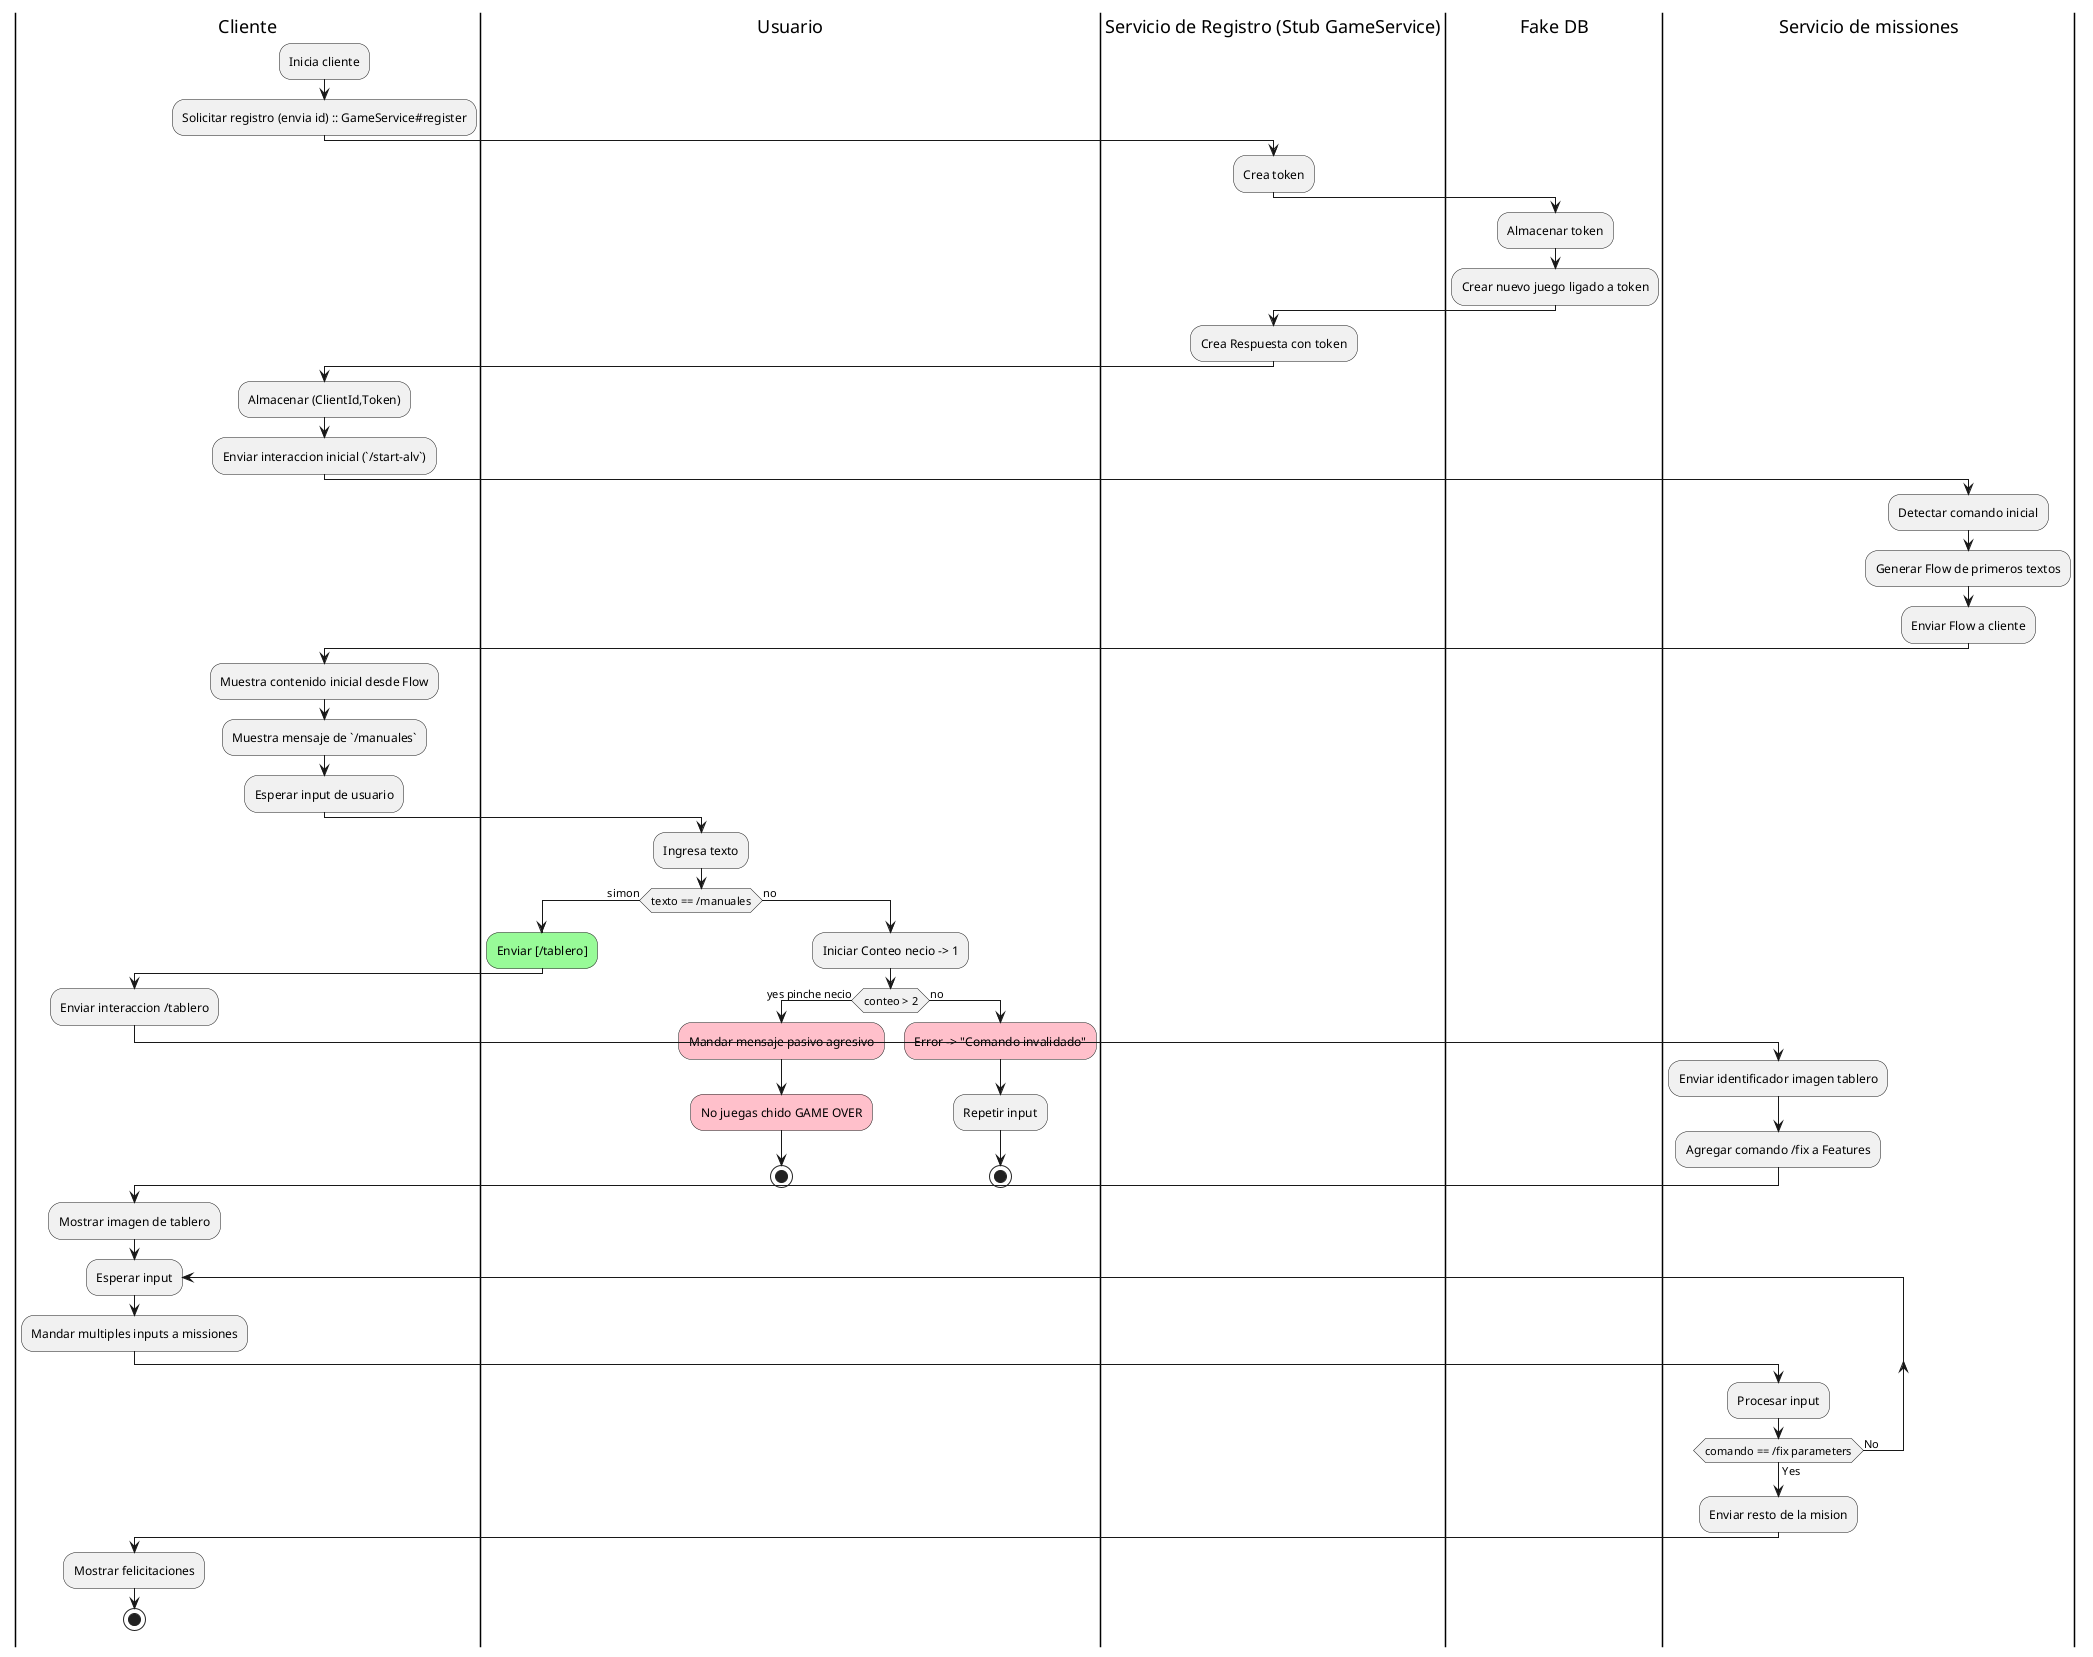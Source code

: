 @startuml The Kotlinaut

|Cliente|
:Inicia cliente;
:Solicitar registro (envia id) :: GameService#register;

|Usuario|


|Servicio de Registro (Stub GameService)|
:Crea token;

|Fake DB|
:Almacenar token;
:Crear nuevo juego ligado a token;

|Servicio de Registro (Stub GameService)|
:Crea Respuesta con token;

|Cliente|
:Almacenar (ClientId,Token);
:Enviar interaccion inicial (`/start-alv`);

|Servicio de missiones|
:Detectar comando inicial;
:Generar Flow de primeros textos;
:Enviar Flow a cliente;

|Cliente|
:Muestra contenido inicial desde Flow;
:Muestra mensaje de `/manuales`;
:Esperar input de usuario;

|Usuario|
:Ingresa texto;
if (texto == /manuales) then (simon)
    #palegreen:Enviar [/tablero];
    |Cliente|
    :Enviar interaccion /tablero;

    |Servicio de missiones|
    :Enviar identificador imagen tablero;
    :Agregar comando /fix a Features;

    |Cliente|
    :Mostrar imagen de tablero;
    repeat :Esperar input;
    :Mandar multiples inputs a missiones;

    |Servicio de missiones|
    :Procesar input;
    repeat while (comando == /fix parameters) is (No) not (Yes)

    :Enviar resto de la mision;
    |Cliente|
    :Mostrar felicitaciones;
    stop
else (no)
    |Usuario|
    :Iniciar Conteo necio -> 1;
    if (conteo > 2) then (yes pinche necio)
        #pink:Mandar mensaje pasivo agresivo;
        #pink:No juegas chido GAME OVER;
        stop
    else (no)
        #pink:Error -> "Comando invalidado";
        :Repetir input;
        stop
    endif
endif

@enduml
